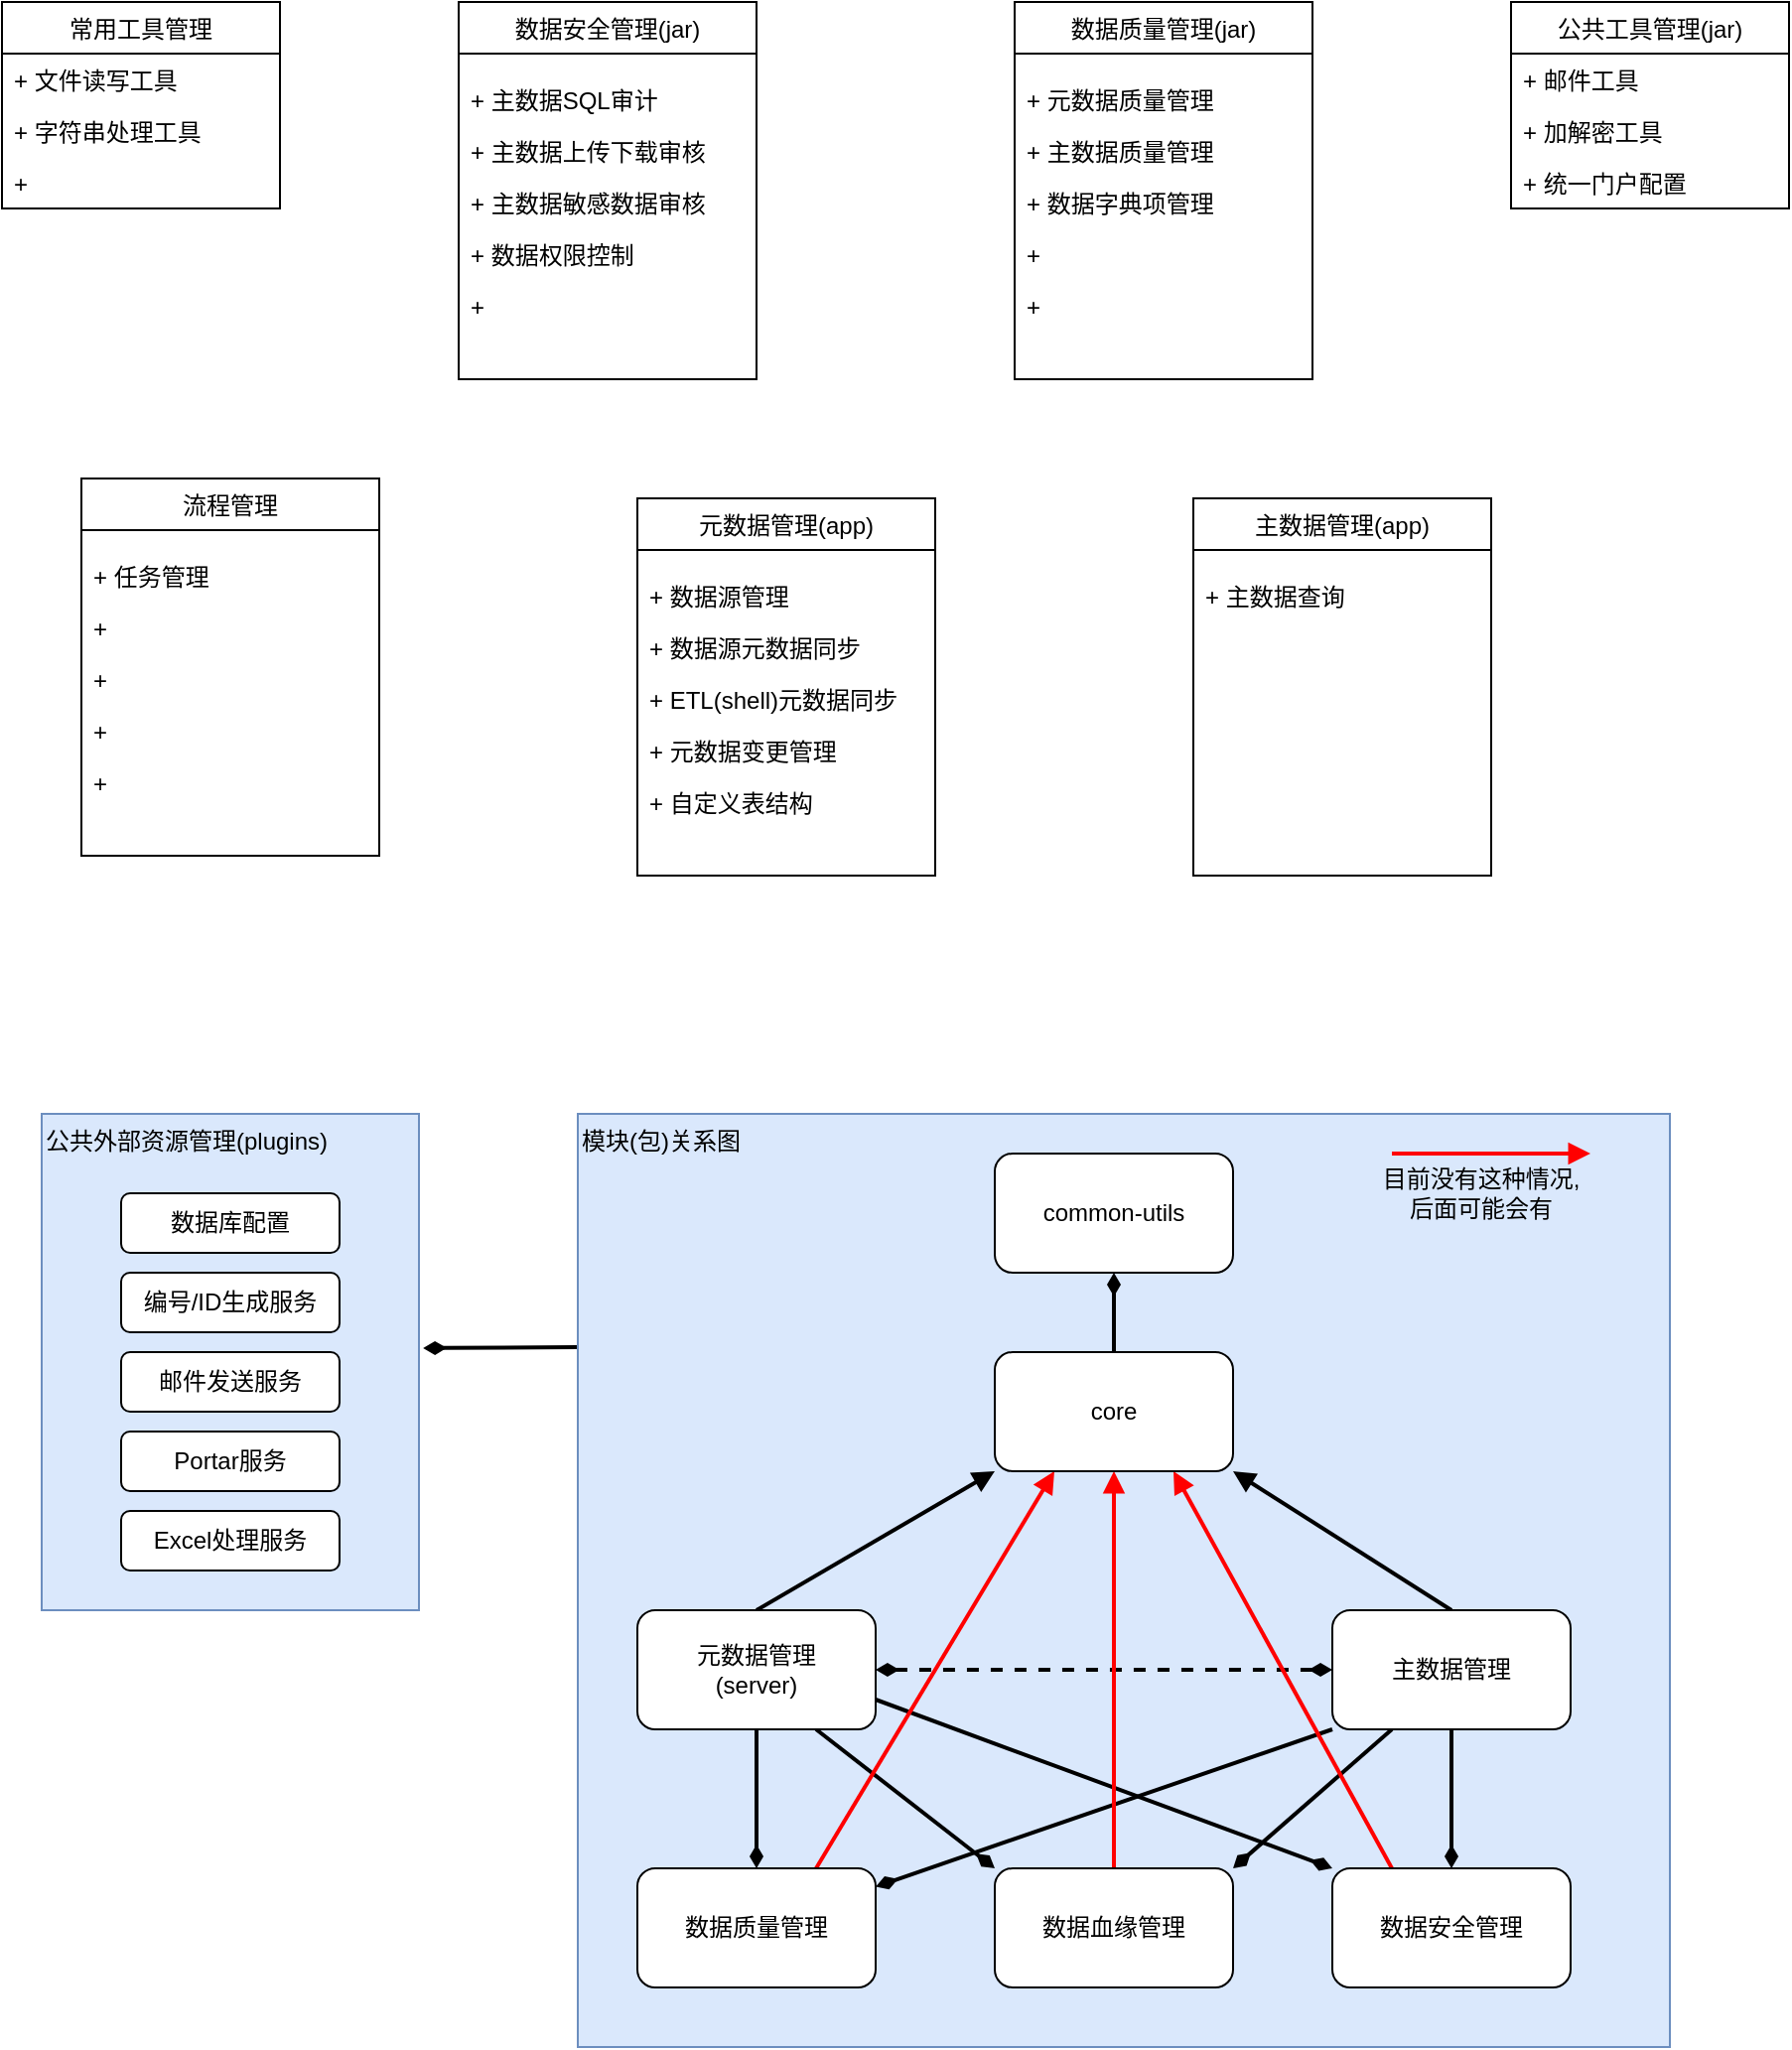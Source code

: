 <mxfile version="12.4.8" type="github">
  <diagram id="LP19ljsqffcebNAXlvKP" name="第 1 页">
    <mxGraphModel dx="2690" dy="436" grid="1" gridSize="10" guides="1" tooltips="1" connect="1" arrows="1" fold="1" page="1" pageScale="1" pageWidth="1600" pageHeight="900" math="0" shadow="0">
      <root>
        <mxCell id="0"/>
        <mxCell id="1" parent="0"/>
        <mxCell id="DVE84L7lwaM5PH8MSwEA-29" style="edgeStyle=none;rounded=0;orthogonalLoop=1;jettySize=auto;html=1;exitX=0;exitY=0.25;exitDx=0;exitDy=0;entryX=1.011;entryY=0.472;entryDx=0;entryDy=0;entryPerimeter=0;endArrow=diamondThin;endFill=1;strokeWidth=2;" edge="1" parent="1" source="DVE84L7lwaM5PH8MSwEA-28" target="DVE84L7lwaM5PH8MSwEA-8">
          <mxGeometry relative="1" as="geometry"/>
        </mxCell>
        <mxCell id="DVE84L7lwaM5PH8MSwEA-28" value="模块(包)关系图" style="rounded=0;whiteSpace=wrap;html=1;verticalAlign=top;align=left;fillColor=#dae8fc;strokeColor=#6c8ebf;" vertex="1" parent="1">
          <mxGeometry x="120" y="610" width="550" height="470" as="geometry"/>
        </mxCell>
        <mxCell id="FgspnRTVD1OUUb8VOJBo-12" value="公共工具管理(jar)" style="swimlane;fontStyle=0;childLayout=stackLayout;horizontal=1;startSize=26;fillColor=none;horizontalStack=0;resizeParent=1;resizeParentMax=0;resizeLast=0;collapsible=1;marginBottom=0;" parent="1" vertex="1">
          <mxGeometry x="590" y="50" width="140" height="104" as="geometry">
            <mxRectangle x="70" y="50" width="90" height="26" as="alternateBounds"/>
          </mxGeometry>
        </mxCell>
        <mxCell id="FgspnRTVD1OUUb8VOJBo-13" value="+ 邮件工具" style="text;strokeColor=none;fillColor=none;align=left;verticalAlign=top;spacingLeft=4;spacingRight=4;overflow=hidden;rotatable=0;points=[[0,0.5],[1,0.5]];portConstraint=eastwest;" parent="FgspnRTVD1OUUb8VOJBo-12" vertex="1">
          <mxGeometry y="26" width="140" height="26" as="geometry"/>
        </mxCell>
        <mxCell id="FgspnRTVD1OUUb8VOJBo-14" value="+ 加解密工具" style="text;strokeColor=none;fillColor=none;align=left;verticalAlign=top;spacingLeft=4;spacingRight=4;overflow=hidden;rotatable=0;points=[[0,0.5],[1,0.5]];portConstraint=eastwest;" parent="FgspnRTVD1OUUb8VOJBo-12" vertex="1">
          <mxGeometry y="52" width="140" height="26" as="geometry"/>
        </mxCell>
        <mxCell id="FgspnRTVD1OUUb8VOJBo-15" value="+ 统一门户配置" style="text;strokeColor=none;fillColor=none;align=left;verticalAlign=top;spacingLeft=4;spacingRight=4;overflow=hidden;rotatable=0;points=[[0,0.5],[1,0.5]];portConstraint=eastwest;" parent="FgspnRTVD1OUUb8VOJBo-12" vertex="1">
          <mxGeometry y="78" width="140" height="26" as="geometry"/>
        </mxCell>
        <mxCell id="FgspnRTVD1OUUb8VOJBo-30" value="" style="group" parent="1" vertex="1" connectable="0">
          <mxGeometry x="150" y="300" width="150" height="190" as="geometry"/>
        </mxCell>
        <mxCell id="FgspnRTVD1OUUb8VOJBo-20" value="元数据管理(app)" style="swimlane;fontStyle=0;childLayout=stackLayout;horizontal=1;startSize=26;fillColor=none;horizontalStack=0;resizeParent=1;resizeParentMax=0;resizeLast=0;collapsible=1;marginBottom=0;container=0;" parent="FgspnRTVD1OUUb8VOJBo-30" vertex="1">
          <mxGeometry width="150" height="190" as="geometry">
            <mxRectangle x="70" y="50" width="90" height="26" as="alternateBounds"/>
          </mxGeometry>
        </mxCell>
        <mxCell id="FgspnRTVD1OUUb8VOJBo-21" value="+ 数据源管理" style="text;strokeColor=none;fillColor=none;align=left;verticalAlign=top;spacingLeft=4;spacingRight=4;overflow=hidden;rotatable=0;points=[[0,0.5],[1,0.5]];portConstraint=eastwest;" parent="FgspnRTVD1OUUb8VOJBo-30" vertex="1">
          <mxGeometry y="36" width="150" height="26" as="geometry"/>
        </mxCell>
        <mxCell id="FgspnRTVD1OUUb8VOJBo-22" value="+ 数据源元数据同步" style="text;strokeColor=none;fillColor=none;align=left;verticalAlign=top;spacingLeft=4;spacingRight=4;overflow=hidden;rotatable=0;points=[[0,0.5],[1,0.5]];portConstraint=eastwest;" parent="FgspnRTVD1OUUb8VOJBo-30" vertex="1">
          <mxGeometry y="62" width="150" height="26" as="geometry"/>
        </mxCell>
        <mxCell id="FgspnRTVD1OUUb8VOJBo-23" value="+ ETL(shell)元数据同步&#xa;&#xa;+ 自定义表结构&#xa;" style="text;strokeColor=none;fillColor=none;align=left;verticalAlign=top;spacingLeft=4;spacingRight=4;overflow=hidden;rotatable=0;points=[[0,0.5],[1,0.5]];portConstraint=eastwest;" parent="FgspnRTVD1OUUb8VOJBo-30" vertex="1">
          <mxGeometry y="88" width="150" height="26" as="geometry"/>
        </mxCell>
        <mxCell id="FgspnRTVD1OUUb8VOJBo-27" value="+ 元数据变更管理" style="text;strokeColor=none;fillColor=none;align=left;verticalAlign=top;spacingLeft=4;spacingRight=4;overflow=hidden;rotatable=0;points=[[0,0.5],[1,0.5]];portConstraint=eastwest;" parent="FgspnRTVD1OUUb8VOJBo-30" vertex="1">
          <mxGeometry y="114" width="150" height="26" as="geometry"/>
        </mxCell>
        <mxCell id="FgspnRTVD1OUUb8VOJBo-28" value="+ 自定义表结构" style="text;strokeColor=none;fillColor=none;align=left;verticalAlign=top;spacingLeft=4;spacingRight=4;overflow=hidden;rotatable=0;points=[[0,0.5],[1,0.5]];portConstraint=eastwest;" parent="FgspnRTVD1OUUb8VOJBo-30" vertex="1">
          <mxGeometry y="140" width="150" height="26" as="geometry"/>
        </mxCell>
        <mxCell id="FgspnRTVD1OUUb8VOJBo-31" value="" style="group" parent="1" vertex="1" connectable="0">
          <mxGeometry x="430" y="300" width="150" height="190" as="geometry"/>
        </mxCell>
        <mxCell id="FgspnRTVD1OUUb8VOJBo-32" value="主数据管理(app)" style="swimlane;fontStyle=0;childLayout=stackLayout;horizontal=1;startSize=26;fillColor=none;horizontalStack=0;resizeParent=1;resizeParentMax=0;resizeLast=0;collapsible=1;marginBottom=0;container=0;" parent="FgspnRTVD1OUUb8VOJBo-31" vertex="1">
          <mxGeometry width="150" height="190" as="geometry">
            <mxRectangle x="70" y="50" width="90" height="26" as="alternateBounds"/>
          </mxGeometry>
        </mxCell>
        <mxCell id="FgspnRTVD1OUUb8VOJBo-33" value="+ 主数据查询" style="text;strokeColor=none;fillColor=none;align=left;verticalAlign=top;spacingLeft=4;spacingRight=4;overflow=hidden;rotatable=0;points=[[0,0.5],[1,0.5]];portConstraint=eastwest;" parent="FgspnRTVD1OUUb8VOJBo-31" vertex="1">
          <mxGeometry y="36" width="150" height="26" as="geometry"/>
        </mxCell>
        <mxCell id="FgspnRTVD1OUUb8VOJBo-43" value="" style="group" parent="1" vertex="1" connectable="0">
          <mxGeometry x="60" y="50" width="150" height="190" as="geometry"/>
        </mxCell>
        <mxCell id="FgspnRTVD1OUUb8VOJBo-44" value="数据安全管理(jar)" style="swimlane;fontStyle=0;childLayout=stackLayout;horizontal=1;startSize=26;fillColor=none;horizontalStack=0;resizeParent=1;resizeParentMax=0;resizeLast=0;collapsible=1;marginBottom=0;container=0;" parent="FgspnRTVD1OUUb8VOJBo-43" vertex="1">
          <mxGeometry width="150" height="190" as="geometry">
            <mxRectangle x="70" y="50" width="90" height="26" as="alternateBounds"/>
          </mxGeometry>
        </mxCell>
        <mxCell id="FgspnRTVD1OUUb8VOJBo-45" value="+ 主数据SQL审计" style="text;strokeColor=none;fillColor=none;align=left;verticalAlign=top;spacingLeft=4;spacingRight=4;overflow=hidden;rotatable=0;points=[[0,0.5],[1,0.5]];portConstraint=eastwest;" parent="FgspnRTVD1OUUb8VOJBo-43" vertex="1">
          <mxGeometry y="36" width="150" height="26" as="geometry"/>
        </mxCell>
        <mxCell id="FgspnRTVD1OUUb8VOJBo-46" value="+ 主数据上传下载审核" style="text;strokeColor=none;fillColor=none;align=left;verticalAlign=top;spacingLeft=4;spacingRight=4;overflow=hidden;rotatable=0;points=[[0,0.5],[1,0.5]];portConstraint=eastwest;" parent="FgspnRTVD1OUUb8VOJBo-43" vertex="1">
          <mxGeometry y="62" width="150" height="26" as="geometry"/>
        </mxCell>
        <mxCell id="FgspnRTVD1OUUb8VOJBo-47" value="+ 主数据敏感数据审核&#xa;" style="text;strokeColor=none;fillColor=none;align=left;verticalAlign=top;spacingLeft=4;spacingRight=4;overflow=hidden;rotatable=0;points=[[0,0.5],[1,0.5]];portConstraint=eastwest;" parent="FgspnRTVD1OUUb8VOJBo-43" vertex="1">
          <mxGeometry y="88" width="150" height="26" as="geometry"/>
        </mxCell>
        <mxCell id="FgspnRTVD1OUUb8VOJBo-48" value="+ 数据权限控制" style="text;strokeColor=none;fillColor=none;align=left;verticalAlign=top;spacingLeft=4;spacingRight=4;overflow=hidden;rotatable=0;points=[[0,0.5],[1,0.5]];portConstraint=eastwest;" parent="FgspnRTVD1OUUb8VOJBo-43" vertex="1">
          <mxGeometry y="114" width="150" height="26" as="geometry"/>
        </mxCell>
        <mxCell id="FgspnRTVD1OUUb8VOJBo-49" value="+ " style="text;strokeColor=none;fillColor=none;align=left;verticalAlign=top;spacingLeft=4;spacingRight=4;overflow=hidden;rotatable=0;points=[[0,0.5],[1,0.5]];portConstraint=eastwest;" parent="FgspnRTVD1OUUb8VOJBo-43" vertex="1">
          <mxGeometry y="140" width="150" height="26" as="geometry"/>
        </mxCell>
        <mxCell id="FgspnRTVD1OUUb8VOJBo-50" value="" style="group" parent="1" vertex="1" connectable="0">
          <mxGeometry x="340" y="50" width="150" height="190" as="geometry"/>
        </mxCell>
        <mxCell id="FgspnRTVD1OUUb8VOJBo-51" value="数据质量管理(jar)" style="swimlane;fontStyle=0;childLayout=stackLayout;horizontal=1;startSize=26;fillColor=none;horizontalStack=0;resizeParent=1;resizeParentMax=0;resizeLast=0;collapsible=1;marginBottom=0;container=0;" parent="FgspnRTVD1OUUb8VOJBo-50" vertex="1">
          <mxGeometry width="150" height="190" as="geometry">
            <mxRectangle x="70" y="50" width="90" height="26" as="alternateBounds"/>
          </mxGeometry>
        </mxCell>
        <mxCell id="FgspnRTVD1OUUb8VOJBo-52" value="+ 元数据质量管理" style="text;strokeColor=none;fillColor=none;align=left;verticalAlign=top;spacingLeft=4;spacingRight=4;overflow=hidden;rotatable=0;points=[[0,0.5],[1,0.5]];portConstraint=eastwest;" parent="FgspnRTVD1OUUb8VOJBo-50" vertex="1">
          <mxGeometry y="36" width="150" height="26" as="geometry"/>
        </mxCell>
        <mxCell id="FgspnRTVD1OUUb8VOJBo-53" value="+ 主数据质量管理" style="text;strokeColor=none;fillColor=none;align=left;verticalAlign=top;spacingLeft=4;spacingRight=4;overflow=hidden;rotatable=0;points=[[0,0.5],[1,0.5]];portConstraint=eastwest;" parent="FgspnRTVD1OUUb8VOJBo-50" vertex="1">
          <mxGeometry y="62" width="150" height="26" as="geometry"/>
        </mxCell>
        <mxCell id="FgspnRTVD1OUUb8VOJBo-54" value="+ 数据字典项管理" style="text;strokeColor=none;fillColor=none;align=left;verticalAlign=top;spacingLeft=4;spacingRight=4;overflow=hidden;rotatable=0;points=[[0,0.5],[1,0.5]];portConstraint=eastwest;" parent="FgspnRTVD1OUUb8VOJBo-50" vertex="1">
          <mxGeometry y="88" width="150" height="26" as="geometry"/>
        </mxCell>
        <mxCell id="FgspnRTVD1OUUb8VOJBo-55" value="+ " style="text;strokeColor=none;fillColor=none;align=left;verticalAlign=top;spacingLeft=4;spacingRight=4;overflow=hidden;rotatable=0;points=[[0,0.5],[1,0.5]];portConstraint=eastwest;" parent="FgspnRTVD1OUUb8VOJBo-50" vertex="1">
          <mxGeometry y="114" width="150" height="26" as="geometry"/>
        </mxCell>
        <mxCell id="FgspnRTVD1OUUb8VOJBo-56" value="+ " style="text;strokeColor=none;fillColor=none;align=left;verticalAlign=top;spacingLeft=4;spacingRight=4;overflow=hidden;rotatable=0;points=[[0,0.5],[1,0.5]];portConstraint=eastwest;" parent="FgspnRTVD1OUUb8VOJBo-50" vertex="1">
          <mxGeometry y="140" width="150" height="26" as="geometry"/>
        </mxCell>
        <mxCell id="FgspnRTVD1OUUb8VOJBo-57" value="" style="group" parent="1" vertex="1" connectable="0">
          <mxGeometry x="-130" y="290" width="150" height="190" as="geometry"/>
        </mxCell>
        <mxCell id="FgspnRTVD1OUUb8VOJBo-58" value="流程管理" style="swimlane;fontStyle=0;childLayout=stackLayout;horizontal=1;startSize=26;fillColor=none;horizontalStack=0;resizeParent=1;resizeParentMax=0;resizeLast=0;collapsible=1;marginBottom=0;container=0;" parent="FgspnRTVD1OUUb8VOJBo-57" vertex="1">
          <mxGeometry width="150" height="190" as="geometry">
            <mxRectangle x="70" y="50" width="90" height="26" as="alternateBounds"/>
          </mxGeometry>
        </mxCell>
        <mxCell id="FgspnRTVD1OUUb8VOJBo-59" value="+ 任务管理" style="text;strokeColor=none;fillColor=none;align=left;verticalAlign=top;spacingLeft=4;spacingRight=4;overflow=hidden;rotatable=0;points=[[0,0.5],[1,0.5]];portConstraint=eastwest;" parent="FgspnRTVD1OUUb8VOJBo-57" vertex="1">
          <mxGeometry y="36" width="150" height="26" as="geometry"/>
        </mxCell>
        <mxCell id="FgspnRTVD1OUUb8VOJBo-60" value="+ " style="text;strokeColor=none;fillColor=none;align=left;verticalAlign=top;spacingLeft=4;spacingRight=4;overflow=hidden;rotatable=0;points=[[0,0.5],[1,0.5]];portConstraint=eastwest;" parent="FgspnRTVD1OUUb8VOJBo-57" vertex="1">
          <mxGeometry y="62" width="150" height="26" as="geometry"/>
        </mxCell>
        <mxCell id="FgspnRTVD1OUUb8VOJBo-61" value="+ " style="text;strokeColor=none;fillColor=none;align=left;verticalAlign=top;spacingLeft=4;spacingRight=4;overflow=hidden;rotatable=0;points=[[0,0.5],[1,0.5]];portConstraint=eastwest;" parent="FgspnRTVD1OUUb8VOJBo-57" vertex="1">
          <mxGeometry y="88" width="150" height="26" as="geometry"/>
        </mxCell>
        <mxCell id="FgspnRTVD1OUUb8VOJBo-62" value="+ " style="text;strokeColor=none;fillColor=none;align=left;verticalAlign=top;spacingLeft=4;spacingRight=4;overflow=hidden;rotatable=0;points=[[0,0.5],[1,0.5]];portConstraint=eastwest;" parent="FgspnRTVD1OUUb8VOJBo-57" vertex="1">
          <mxGeometry y="114" width="150" height="26" as="geometry"/>
        </mxCell>
        <mxCell id="FgspnRTVD1OUUb8VOJBo-63" value="+ " style="text;strokeColor=none;fillColor=none;align=left;verticalAlign=top;spacingLeft=4;spacingRight=4;overflow=hidden;rotatable=0;points=[[0,0.5],[1,0.5]];portConstraint=eastwest;" parent="FgspnRTVD1OUUb8VOJBo-57" vertex="1">
          <mxGeometry y="140" width="150" height="26" as="geometry"/>
        </mxCell>
        <mxCell id="-tJCZhhY9tuhhLvmwRgg-12" value="常用工具管理" style="swimlane;fontStyle=0;childLayout=stackLayout;horizontal=1;startSize=26;fillColor=none;horizontalStack=0;resizeParent=1;resizeParentMax=0;resizeLast=0;collapsible=1;marginBottom=0;" parent="1" vertex="1">
          <mxGeometry x="-170" y="50" width="140" height="104" as="geometry">
            <mxRectangle x="70" y="50" width="90" height="26" as="alternateBounds"/>
          </mxGeometry>
        </mxCell>
        <mxCell id="-tJCZhhY9tuhhLvmwRgg-13" value="+ 文件读写工具" style="text;strokeColor=none;fillColor=none;align=left;verticalAlign=top;spacingLeft=4;spacingRight=4;overflow=hidden;rotatable=0;points=[[0,0.5],[1,0.5]];portConstraint=eastwest;" parent="-tJCZhhY9tuhhLvmwRgg-12" vertex="1">
          <mxGeometry y="26" width="140" height="26" as="geometry"/>
        </mxCell>
        <mxCell id="-tJCZhhY9tuhhLvmwRgg-14" value="+ 字符串处理工具" style="text;strokeColor=none;fillColor=none;align=left;verticalAlign=top;spacingLeft=4;spacingRight=4;overflow=hidden;rotatable=0;points=[[0,0.5],[1,0.5]];portConstraint=eastwest;" parent="-tJCZhhY9tuhhLvmwRgg-12" vertex="1">
          <mxGeometry y="52" width="140" height="26" as="geometry"/>
        </mxCell>
        <mxCell id="-tJCZhhY9tuhhLvmwRgg-15" value="+ " style="text;strokeColor=none;fillColor=none;align=left;verticalAlign=top;spacingLeft=4;spacingRight=4;overflow=hidden;rotatable=0;points=[[0,0.5],[1,0.5]];portConstraint=eastwest;" parent="-tJCZhhY9tuhhLvmwRgg-12" vertex="1">
          <mxGeometry y="78" width="140" height="26" as="geometry"/>
        </mxCell>
        <mxCell id="DVE84L7lwaM5PH8MSwEA-17" style="rounded=0;orthogonalLoop=1;jettySize=auto;html=1;exitX=0.5;exitY=0;exitDx=0;exitDy=0;entryX=0;entryY=1;entryDx=0;entryDy=0;endArrow=block;endFill=1;strokeWidth=2;" edge="1" parent="1" source="DVE84L7lwaM5PH8MSwEA-1" target="DVE84L7lwaM5PH8MSwEA-16">
          <mxGeometry relative="1" as="geometry"/>
        </mxCell>
        <mxCell id="DVE84L7lwaM5PH8MSwEA-19" style="edgeStyle=none;rounded=0;orthogonalLoop=1;jettySize=auto;html=1;exitX=0.5;exitY=1;exitDx=0;exitDy=0;endArrow=diamondThin;endFill=1;strokeWidth=2;" edge="1" parent="1" source="DVE84L7lwaM5PH8MSwEA-1" target="DVE84L7lwaM5PH8MSwEA-5">
          <mxGeometry relative="1" as="geometry"/>
        </mxCell>
        <mxCell id="DVE84L7lwaM5PH8MSwEA-20" style="edgeStyle=none;rounded=0;orthogonalLoop=1;jettySize=auto;html=1;exitX=0.75;exitY=1;exitDx=0;exitDy=0;entryX=0;entryY=0;entryDx=0;entryDy=0;endArrow=diamondThin;endFill=1;strokeWidth=2;" edge="1" parent="1" source="DVE84L7lwaM5PH8MSwEA-1" target="DVE84L7lwaM5PH8MSwEA-11">
          <mxGeometry relative="1" as="geometry"/>
        </mxCell>
        <mxCell id="DVE84L7lwaM5PH8MSwEA-21" style="edgeStyle=none;rounded=0;orthogonalLoop=1;jettySize=auto;html=1;exitX=1;exitY=0.75;exitDx=0;exitDy=0;entryX=0;entryY=0;entryDx=0;entryDy=0;endArrow=diamondThin;endFill=1;strokeWidth=2;" edge="1" parent="1" source="DVE84L7lwaM5PH8MSwEA-1" target="DVE84L7lwaM5PH8MSwEA-6">
          <mxGeometry relative="1" as="geometry"/>
        </mxCell>
        <mxCell id="DVE84L7lwaM5PH8MSwEA-25" style="edgeStyle=none;rounded=0;orthogonalLoop=1;jettySize=auto;html=1;exitX=1;exitY=0.5;exitDx=0;exitDy=0;entryX=0;entryY=0.5;entryDx=0;entryDy=0;endArrow=diamondThin;endFill=1;dashed=1;strokeWidth=2;startArrow=diamondThin;startFill=1;" edge="1" parent="1" source="DVE84L7lwaM5PH8MSwEA-1" target="DVE84L7lwaM5PH8MSwEA-2">
          <mxGeometry relative="1" as="geometry"/>
        </mxCell>
        <mxCell id="DVE84L7lwaM5PH8MSwEA-1" value="元数据管理&lt;br&gt;(server)" style="rounded=1;whiteSpace=wrap;html=1;" vertex="1" parent="1">
          <mxGeometry x="150" y="860" width="120" height="60" as="geometry"/>
        </mxCell>
        <mxCell id="DVE84L7lwaM5PH8MSwEA-18" style="edgeStyle=none;rounded=0;orthogonalLoop=1;jettySize=auto;html=1;exitX=0.5;exitY=0;exitDx=0;exitDy=0;entryX=1;entryY=1;entryDx=0;entryDy=0;endArrow=block;endFill=1;strokeWidth=2;" edge="1" parent="1" source="DVE84L7lwaM5PH8MSwEA-2" target="DVE84L7lwaM5PH8MSwEA-16">
          <mxGeometry relative="1" as="geometry"/>
        </mxCell>
        <mxCell id="DVE84L7lwaM5PH8MSwEA-22" style="edgeStyle=none;rounded=0;orthogonalLoop=1;jettySize=auto;html=1;exitX=0.5;exitY=1;exitDx=0;exitDy=0;entryX=0.5;entryY=0;entryDx=0;entryDy=0;endArrow=diamondThin;endFill=1;strokeWidth=2;" edge="1" parent="1" source="DVE84L7lwaM5PH8MSwEA-2" target="DVE84L7lwaM5PH8MSwEA-6">
          <mxGeometry relative="1" as="geometry"/>
        </mxCell>
        <mxCell id="DVE84L7lwaM5PH8MSwEA-23" style="edgeStyle=none;rounded=0;orthogonalLoop=1;jettySize=auto;html=1;exitX=0.25;exitY=1;exitDx=0;exitDy=0;endArrow=diamondThin;endFill=1;entryX=1;entryY=0;entryDx=0;entryDy=0;strokeWidth=2;" edge="1" parent="1" source="DVE84L7lwaM5PH8MSwEA-2" target="DVE84L7lwaM5PH8MSwEA-11">
          <mxGeometry relative="1" as="geometry">
            <mxPoint x="470" y="980" as="targetPoint"/>
          </mxGeometry>
        </mxCell>
        <mxCell id="DVE84L7lwaM5PH8MSwEA-24" style="edgeStyle=none;rounded=0;orthogonalLoop=1;jettySize=auto;html=1;exitX=0;exitY=1;exitDx=0;exitDy=0;endArrow=diamondThin;endFill=1;strokeWidth=2;" edge="1" parent="1" source="DVE84L7lwaM5PH8MSwEA-2" target="DVE84L7lwaM5PH8MSwEA-5">
          <mxGeometry relative="1" as="geometry"/>
        </mxCell>
        <mxCell id="DVE84L7lwaM5PH8MSwEA-2" value="主数据管理" style="rounded=1;whiteSpace=wrap;html=1;" vertex="1" parent="1">
          <mxGeometry x="500" y="860" width="120" height="60" as="geometry"/>
        </mxCell>
        <mxCell id="DVE84L7lwaM5PH8MSwEA-30" style="edgeStyle=none;rounded=0;orthogonalLoop=1;jettySize=auto;html=1;exitX=0.75;exitY=0;exitDx=0;exitDy=0;entryX=0.25;entryY=1;entryDx=0;entryDy=0;endArrow=block;endFill=1;strokeWidth=2;strokeColor=#FF0000;" edge="1" parent="1" source="DVE84L7lwaM5PH8MSwEA-5" target="DVE84L7lwaM5PH8MSwEA-16">
          <mxGeometry relative="1" as="geometry"/>
        </mxCell>
        <mxCell id="DVE84L7lwaM5PH8MSwEA-5" value="数据质量管理" style="rounded=1;whiteSpace=wrap;html=1;" vertex="1" parent="1">
          <mxGeometry x="150" y="990" width="120" height="60" as="geometry"/>
        </mxCell>
        <mxCell id="DVE84L7lwaM5PH8MSwEA-32" style="edgeStyle=none;rounded=0;orthogonalLoop=1;jettySize=auto;html=1;exitX=0.25;exitY=0;exitDx=0;exitDy=0;entryX=0.75;entryY=1;entryDx=0;entryDy=0;endArrow=block;endFill=1;strokeColor=#FF0000;strokeWidth=2;" edge="1" parent="1" source="DVE84L7lwaM5PH8MSwEA-6" target="DVE84L7lwaM5PH8MSwEA-16">
          <mxGeometry relative="1" as="geometry"/>
        </mxCell>
        <mxCell id="DVE84L7lwaM5PH8MSwEA-6" value="数据安全管理" style="rounded=1;whiteSpace=wrap;html=1;" vertex="1" parent="1">
          <mxGeometry x="500" y="990" width="120" height="60" as="geometry"/>
        </mxCell>
        <mxCell id="DVE84L7lwaM5PH8MSwEA-31" style="edgeStyle=none;rounded=0;orthogonalLoop=1;jettySize=auto;html=1;exitX=0.5;exitY=0;exitDx=0;exitDy=0;entryX=0.5;entryY=1;entryDx=0;entryDy=0;endArrow=block;endFill=1;strokeColor=#FF0000;strokeWidth=2;" edge="1" parent="1" source="DVE84L7lwaM5PH8MSwEA-11" target="DVE84L7lwaM5PH8MSwEA-16">
          <mxGeometry relative="1" as="geometry"/>
        </mxCell>
        <mxCell id="DVE84L7lwaM5PH8MSwEA-11" value="数据血缘管理" style="rounded=1;whiteSpace=wrap;html=1;" vertex="1" parent="1">
          <mxGeometry x="330" y="990" width="120" height="60" as="geometry"/>
        </mxCell>
        <mxCell id="DVE84L7lwaM5PH8MSwEA-15" value="common-utils" style="rounded=1;whiteSpace=wrap;html=1;" vertex="1" parent="1">
          <mxGeometry x="330" y="630" width="120" height="60" as="geometry"/>
        </mxCell>
        <mxCell id="DVE84L7lwaM5PH8MSwEA-26" style="edgeStyle=none;rounded=0;orthogonalLoop=1;jettySize=auto;html=1;exitX=0.5;exitY=0;exitDx=0;exitDy=0;entryX=0.5;entryY=1;entryDx=0;entryDy=0;endArrow=diamondThin;endFill=1;strokeWidth=2;" edge="1" parent="1" source="DVE84L7lwaM5PH8MSwEA-16" target="DVE84L7lwaM5PH8MSwEA-15">
          <mxGeometry relative="1" as="geometry"/>
        </mxCell>
        <mxCell id="DVE84L7lwaM5PH8MSwEA-16" value="core" style="rounded=1;whiteSpace=wrap;html=1;" vertex="1" parent="1">
          <mxGeometry x="330" y="730" width="120" height="60" as="geometry"/>
        </mxCell>
        <mxCell id="DVE84L7lwaM5PH8MSwEA-37" value="" style="group" vertex="1" connectable="0" parent="1">
          <mxGeometry x="520" y="630" width="110" height="30" as="geometry"/>
        </mxCell>
        <mxCell id="DVE84L7lwaM5PH8MSwEA-35" style="edgeStyle=none;rounded=0;orthogonalLoop=1;jettySize=auto;html=1;endArrow=block;endFill=1;strokeColor=#FF0000;strokeWidth=2;" edge="1" parent="DVE84L7lwaM5PH8MSwEA-37">
          <mxGeometry relative="1" as="geometry">
            <mxPoint x="10" as="sourcePoint"/>
            <mxPoint x="110" as="targetPoint"/>
          </mxGeometry>
        </mxCell>
        <mxCell id="DVE84L7lwaM5PH8MSwEA-36" value="目前没有这种情况, 后面可能会有" style="text;html=1;strokeColor=none;fillColor=none;align=center;verticalAlign=middle;whiteSpace=wrap;rounded=0;" vertex="1" parent="DVE84L7lwaM5PH8MSwEA-37">
          <mxGeometry y="10" width="110" height="20" as="geometry"/>
        </mxCell>
        <mxCell id="DVE84L7lwaM5PH8MSwEA-38" value="" style="group" vertex="1" connectable="0" parent="1">
          <mxGeometry x="-150" y="610" width="190" height="250" as="geometry"/>
        </mxCell>
        <mxCell id="DVE84L7lwaM5PH8MSwEA-8" value="公共外部资源管理(plugins)" style="rounded=0;whiteSpace=wrap;html=1;align=left;verticalAlign=top;fillColor=#dae8fc;strokeColor=#6c8ebf;" vertex="1" parent="DVE84L7lwaM5PH8MSwEA-38">
          <mxGeometry width="190" height="250" as="geometry"/>
        </mxCell>
        <mxCell id="DVE84L7lwaM5PH8MSwEA-9" value="邮件发送服务" style="rounded=1;whiteSpace=wrap;html=1;" vertex="1" parent="DVE84L7lwaM5PH8MSwEA-38">
          <mxGeometry x="40" y="120" width="110" height="30" as="geometry"/>
        </mxCell>
        <mxCell id="DVE84L7lwaM5PH8MSwEA-10" value="编号/ID生成服务" style="rounded=1;whiteSpace=wrap;html=1;" vertex="1" parent="DVE84L7lwaM5PH8MSwEA-38">
          <mxGeometry x="40" y="80" width="110" height="30" as="geometry"/>
        </mxCell>
        <mxCell id="DVE84L7lwaM5PH8MSwEA-12" value="数据库配置" style="rounded=1;whiteSpace=wrap;html=1;" vertex="1" parent="DVE84L7lwaM5PH8MSwEA-38">
          <mxGeometry x="40" y="40" width="110" height="30" as="geometry"/>
        </mxCell>
        <mxCell id="DVE84L7lwaM5PH8MSwEA-13" value="Portar服务" style="rounded=1;whiteSpace=wrap;html=1;" vertex="1" parent="DVE84L7lwaM5PH8MSwEA-38">
          <mxGeometry x="40" y="160" width="110" height="30" as="geometry"/>
        </mxCell>
        <mxCell id="DVE84L7lwaM5PH8MSwEA-14" value="Excel处理服务" style="rounded=1;whiteSpace=wrap;html=1;" vertex="1" parent="DVE84L7lwaM5PH8MSwEA-38">
          <mxGeometry x="40" y="200" width="110" height="30" as="geometry"/>
        </mxCell>
      </root>
    </mxGraphModel>
  </diagram>
</mxfile>

